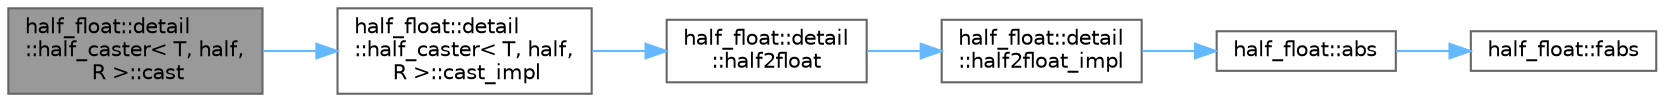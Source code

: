 digraph "half_float::detail::half_caster&lt; T, half, R &gt;::cast"
{
 // LATEX_PDF_SIZE
  bgcolor="transparent";
  edge [fontname=Helvetica,fontsize=10,labelfontname=Helvetica,labelfontsize=10];
  node [fontname=Helvetica,fontsize=10,shape=box,height=0.2,width=0.4];
  rankdir="LR";
  Node1 [id="Node000001",label="half_float::detail\l::half_caster\< T, half,\l R \>::cast",height=0.2,width=0.4,color="gray40", fillcolor="grey60", style="filled", fontcolor="black",tooltip=" "];
  Node1 -> Node2 [id="edge1_Node000001_Node000002",color="steelblue1",style="solid",tooltip=" "];
  Node2 [id="Node000002",label="half_float::detail\l::half_caster\< T, half,\l R \>::cast_impl",height=0.2,width=0.4,color="grey40", fillcolor="white", style="filled",URL="$structhalf__float_1_1detail_1_1half__caster_3_01_t_00_01half_00_01_r_01_4.html#a16d67150068b62da0436bba3c21a3402",tooltip=" "];
  Node2 -> Node3 [id="edge2_Node000002_Node000003",color="steelblue1",style="solid",tooltip=" "];
  Node3 [id="Node000003",label="half_float::detail\l::half2float",height=0.2,width=0.4,color="grey40", fillcolor="white", style="filled",URL="$namespacehalf__float_1_1detail.html#aa1266d182abb68005ef4135aba30f572",tooltip=" "];
  Node3 -> Node4 [id="edge3_Node000003_Node000004",color="steelblue1",style="solid",tooltip=" "];
  Node4 [id="Node000004",label="half_float::detail\l::half2float_impl",height=0.2,width=0.4,color="grey40", fillcolor="white", style="filled",URL="$namespacehalf__float_1_1detail.html#a44da973774c47996d5db80a1e8fd2f06",tooltip=" "];
  Node4 -> Node5 [id="edge4_Node000004_Node000005",color="steelblue1",style="solid",tooltip=" "];
  Node5 [id="Node000005",label="half_float::abs",height=0.2,width=0.4,color="grey40", fillcolor="white", style="filled",URL="$namespacehalf__float.html#a1b64482e7b39ce993497bc3cddc4ae56",tooltip=" "];
  Node5 -> Node6 [id="edge5_Node000005_Node000006",color="steelblue1",style="solid",tooltip=" "];
  Node6 [id="Node000006",label="half_float::fabs",height=0.2,width=0.4,color="grey40", fillcolor="white", style="filled",URL="$namespacehalf__float.html#a078a815c019e2647bb1eb4229440583b",tooltip=" "];
}
